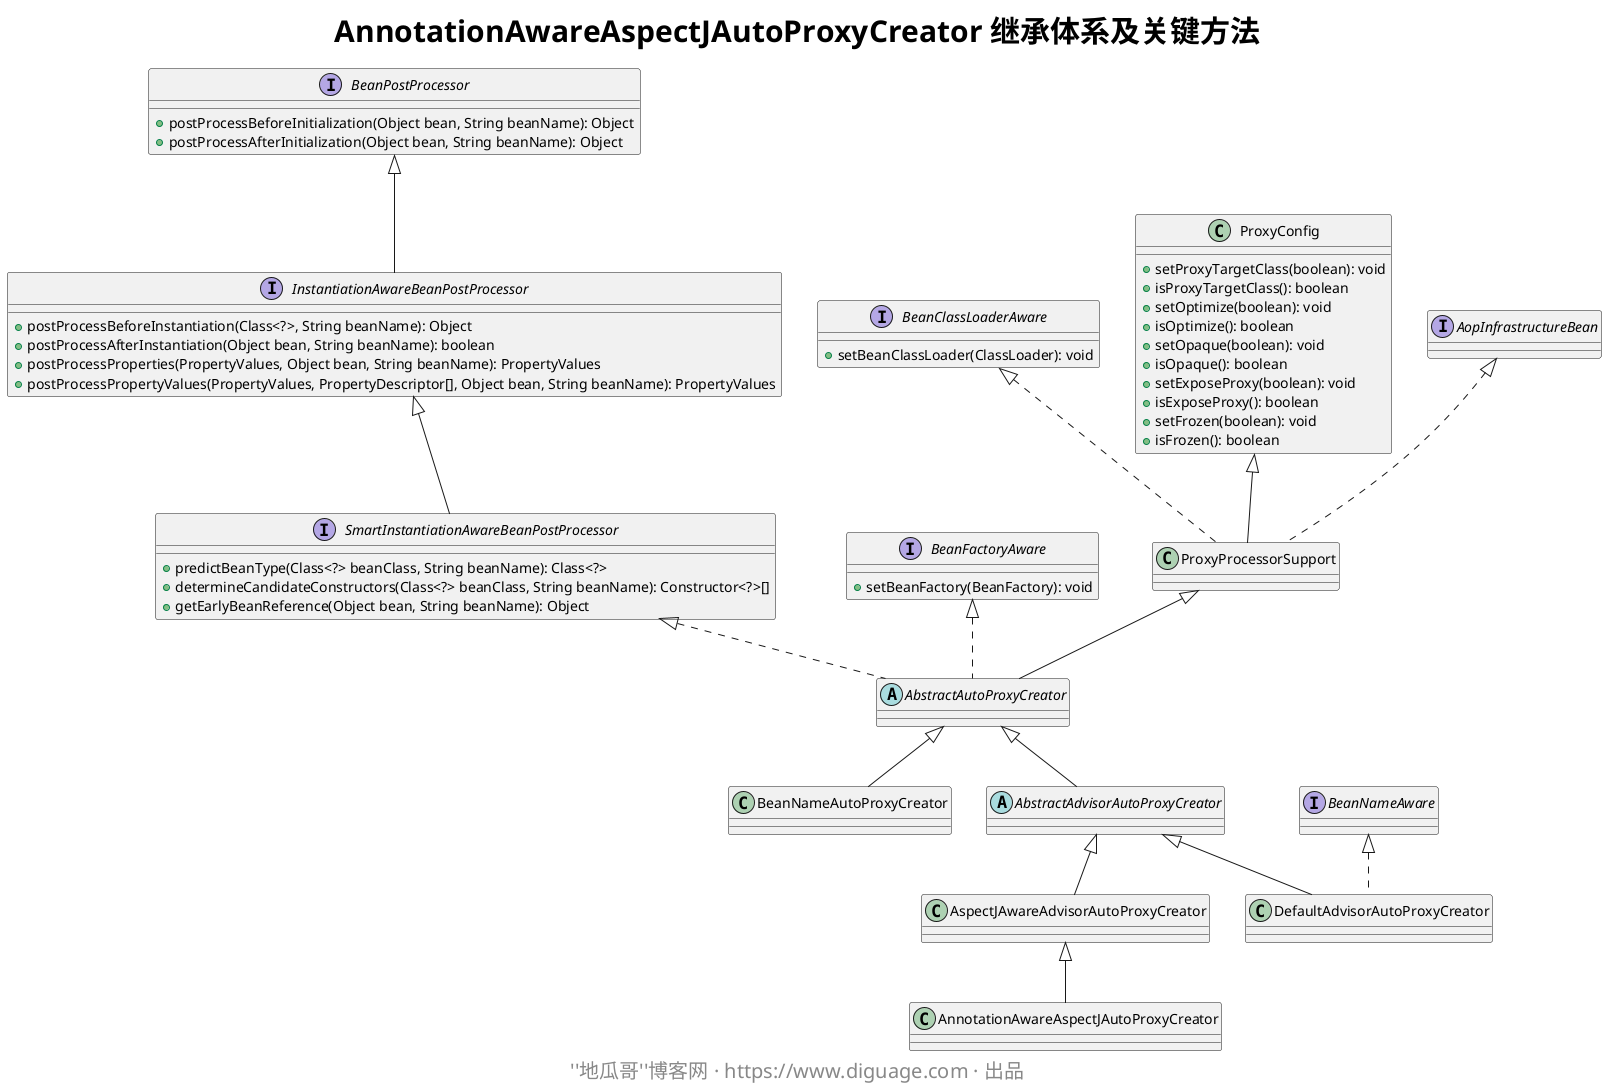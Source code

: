 @startuml
skinparam titleFontSize 30
title **AnnotationAwareAspectJAutoProxyCreator 继承体系及关键方法**

interface BeanPostProcessor {
  + postProcessBeforeInitialization(Object bean, String beanName): Object
  + postProcessAfterInitialization(Object bean, String beanName): Object
}

interface InstantiationAwareBeanPostProcessor extends BeanPostProcessor {
  + postProcessBeforeInstantiation(Class<?>, String beanName): Object
  + postProcessAfterInstantiation(Object bean, String beanName): boolean
  + postProcessProperties(PropertyValues, Object bean, String beanName): PropertyValues
  + postProcessPropertyValues(PropertyValues, PropertyDescriptor[], Object bean, String beanName): PropertyValues
}

interface BeanFactoryAware {
  + setBeanFactory(BeanFactory): void
}
interface BeanClassLoaderAware {
  + setBeanClassLoader(ClassLoader): void
}

interface SmartInstantiationAwareBeanPostProcessor extends InstantiationAwareBeanPostProcessor {
  + predictBeanType(Class<?> beanClass, String beanName): Class<?>
  + determineCandidateConstructors(Class<?> beanClass, String beanName): Constructor<?>[]
  + getEarlyBeanReference(Object bean, String beanName): Object
}

class ProxyConfig {
  + setProxyTargetClass(boolean): void
  + isProxyTargetClass(): boolean
  + setOptimize(boolean): void
  + isOptimize(): boolean
  + setOpaque(boolean): void
  + isOpaque(): boolean
  + setExposeProxy(boolean): void
  + isExposeProxy(): boolean
  + setFrozen(boolean): void
  + isFrozen(): boolean
}

class ProxyProcessorSupport extends ProxyConfig implements BeanClassLoaderAware, AopInfrastructureBean

abstract class AbstractAutoProxyCreator extends ProxyProcessorSupport implements SmartInstantiationAwareBeanPostProcessor, BeanFactoryAware

class BeanNameAutoProxyCreator extends AbstractAutoProxyCreator

abstract class AbstractAdvisorAutoProxyCreator extends AbstractAutoProxyCreator

class AspectJAwareAdvisorAutoProxyCreator extends AbstractAdvisorAutoProxyCreator

class AnnotationAwareAspectJAutoProxyCreator extends AspectJAwareAdvisorAutoProxyCreator

class DefaultAdvisorAutoProxyCreator extends AbstractAdvisorAutoProxyCreator implements BeanNameAware

skinparam footerFontSize 20
footer ''地瓜哥''博客网 · https://www.diguage.com · 出品
@enduml